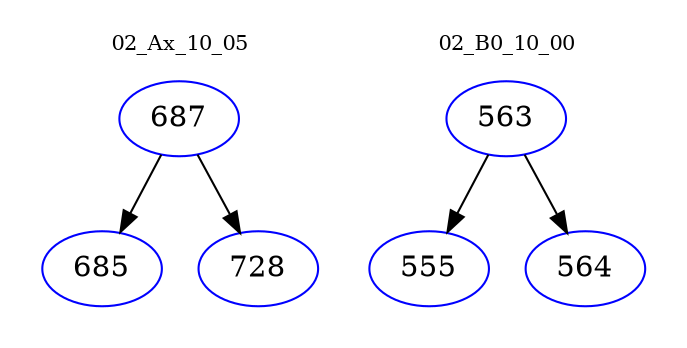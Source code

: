 digraph{
subgraph cluster_0 {
color = white
label = "02_Ax_10_05";
fontsize=10;
T0_687 [label="687", color="blue"]
T0_687 -> T0_685 [color="black"]
T0_685 [label="685", color="blue"]
T0_687 -> T0_728 [color="black"]
T0_728 [label="728", color="blue"]
}
subgraph cluster_1 {
color = white
label = "02_B0_10_00";
fontsize=10;
T1_563 [label="563", color="blue"]
T1_563 -> T1_555 [color="black"]
T1_555 [label="555", color="blue"]
T1_563 -> T1_564 [color="black"]
T1_564 [label="564", color="blue"]
}
}
